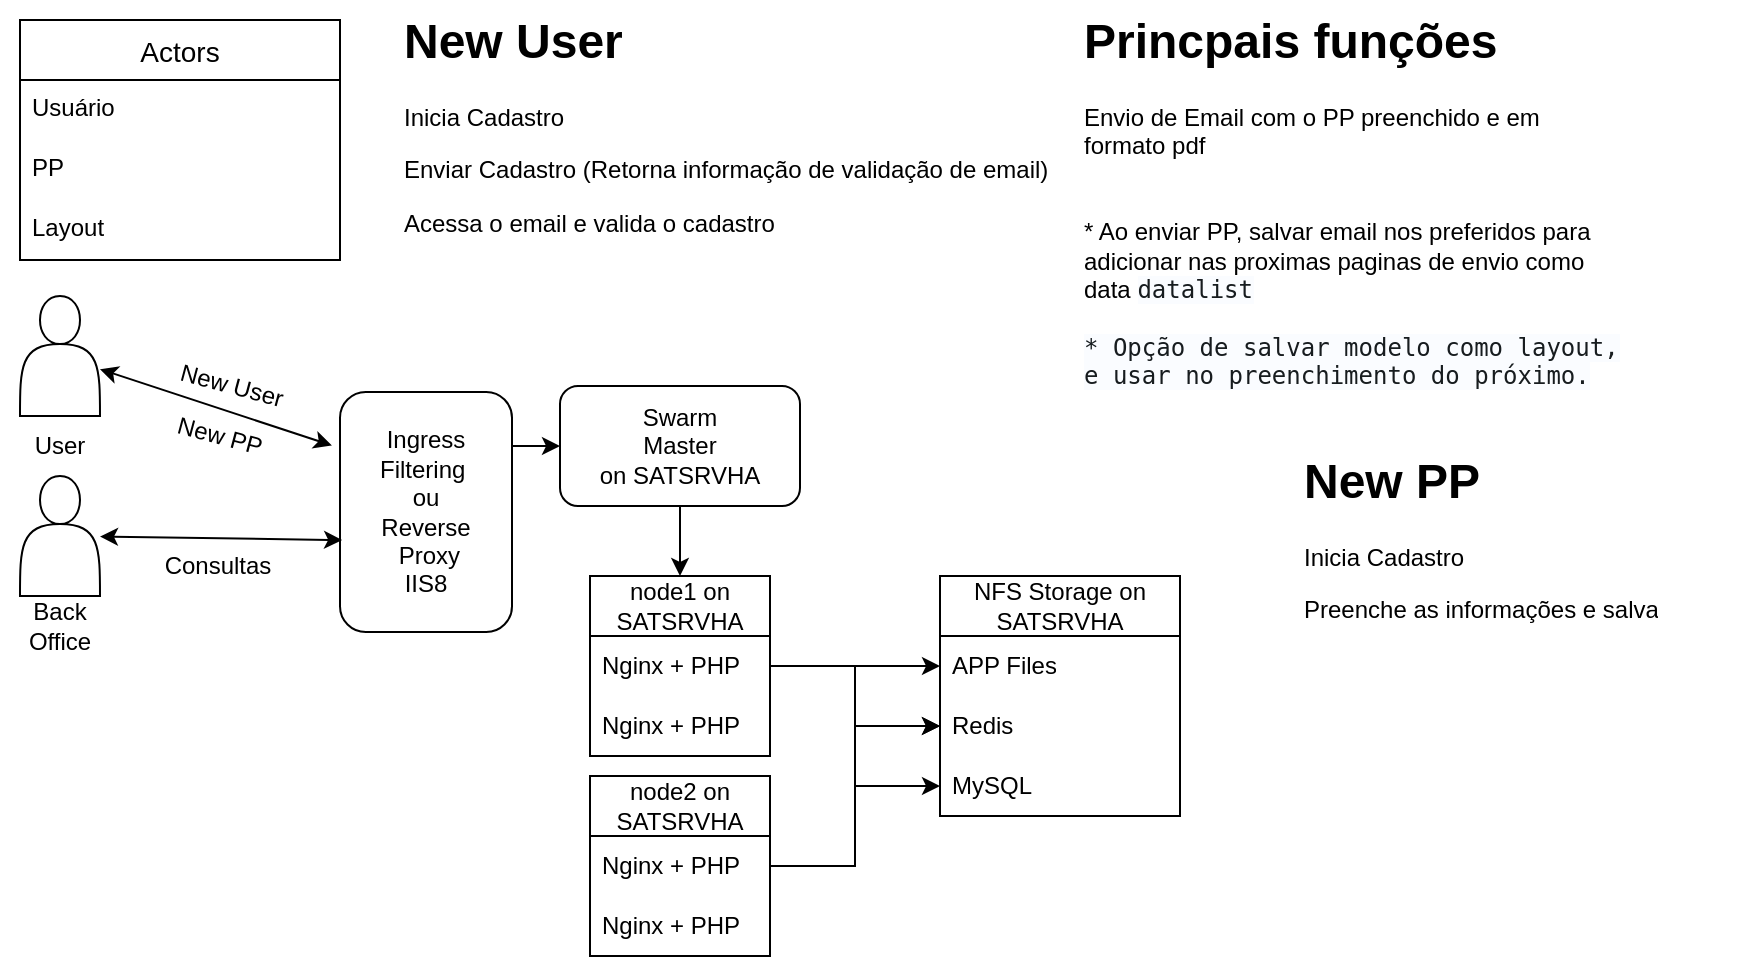 <mxfile version="26.0.10">
  <diagram name="Página-1" id="sRb1VMFzk7k9GQqIcpJP">
    <mxGraphModel dx="1195" dy="615" grid="1" gridSize="10" guides="1" tooltips="1" connect="1" arrows="1" fold="1" page="1" pageScale="1" pageWidth="827" pageHeight="1169" math="0" shadow="0">
      <root>
        <mxCell id="0" />
        <mxCell id="1" parent="0" />
        <mxCell id="Wn1Gz2yx4NgpHpHnQSWB-1" value="&lt;div&gt;Ingress Filtering&amp;nbsp;&lt;/div&gt;&lt;div&gt;ou&lt;/div&gt;&lt;div&gt;Reverse&lt;/div&gt;&lt;div&gt;&lt;span style=&quot;background-color: transparent; color: light-dark(rgb(0, 0, 0), rgb(255, 255, 255));&quot;&gt;&amp;nbsp;Proxy&lt;/span&gt;&lt;/div&gt;&lt;div&gt;&lt;span style=&quot;background-color: transparent; color: light-dark(rgb(0, 0, 0), rgb(255, 255, 255));&quot;&gt;IIS8&lt;/span&gt;&lt;/div&gt;" style="rounded=1;whiteSpace=wrap;html=1;" parent="1" vertex="1">
          <mxGeometry x="240" y="208" width="86" height="120" as="geometry" />
        </mxCell>
        <mxCell id="Wn1Gz2yx4NgpHpHnQSWB-8" style="rounded=0;orthogonalLoop=1;jettySize=auto;html=1;entryX=-0.047;entryY=0.223;entryDx=0;entryDy=0;entryPerimeter=0;startArrow=classic;startFill=1;" parent="1" source="Wn1Gz2yx4NgpHpHnQSWB-6" target="Wn1Gz2yx4NgpHpHnQSWB-1" edge="1">
          <mxGeometry relative="1" as="geometry" />
        </mxCell>
        <mxCell id="Wn1Gz2yx4NgpHpHnQSWB-10" value="New User" style="text;html=1;align=center;verticalAlign=middle;whiteSpace=wrap;rounded=0;rotation=15;" parent="1" vertex="1">
          <mxGeometry x="151.29" y="195" width="70" height="20" as="geometry" />
        </mxCell>
        <mxCell id="ARVa0btEPRFmbiTW9nYL-18" style="edgeStyle=orthogonalEdgeStyle;rounded=0;orthogonalLoop=1;jettySize=auto;html=1;entryX=0.5;entryY=0;entryDx=0;entryDy=0;" edge="1" parent="1" source="Wn1Gz2yx4NgpHpHnQSWB-64" target="ARVa0btEPRFmbiTW9nYL-1">
          <mxGeometry relative="1" as="geometry" />
        </mxCell>
        <mxCell id="Wn1Gz2yx4NgpHpHnQSWB-64" value="Swarm&lt;div&gt;Master&lt;/div&gt;&lt;div&gt;on SATSRVHA&lt;/div&gt;" style="rounded=1;whiteSpace=wrap;html=1;" parent="1" vertex="1">
          <mxGeometry x="350" y="205" width="120" height="60" as="geometry" />
        </mxCell>
        <mxCell id="Wn1Gz2yx4NgpHpHnQSWB-68" style="edgeStyle=orthogonalEdgeStyle;rounded=0;orthogonalLoop=1;jettySize=auto;html=1;entryX=1;entryY=0.225;entryDx=0;entryDy=0;entryPerimeter=0;startArrow=classic;startFill=1;endArrow=none;endFill=0;" parent="1" source="Wn1Gz2yx4NgpHpHnQSWB-64" target="Wn1Gz2yx4NgpHpHnQSWB-1" edge="1">
          <mxGeometry relative="1" as="geometry" />
        </mxCell>
        <mxCell id="upmeUNGwV4wzVVxZJevL-4" value="Actors" style="swimlane;fontStyle=0;childLayout=stackLayout;horizontal=1;startSize=30;horizontalStack=0;resizeParent=1;resizeParentMax=0;resizeLast=0;collapsible=1;marginBottom=0;align=center;fontSize=14;swimlaneLine=1;resizable=1;container=1;" parent="1" vertex="1">
          <mxGeometry x="80" y="22" width="160" height="120" as="geometry" />
        </mxCell>
        <mxCell id="upmeUNGwV4wzVVxZJevL-5" value="Usuário" style="text;strokeColor=none;fillColor=none;spacingLeft=4;spacingRight=4;overflow=hidden;rotatable=0;points=[[0,0.5],[1,0.5]];portConstraint=eastwest;fontSize=12;whiteSpace=wrap;html=1;" parent="upmeUNGwV4wzVVxZJevL-4" vertex="1">
          <mxGeometry y="30" width="160" height="30" as="geometry" />
        </mxCell>
        <mxCell id="upmeUNGwV4wzVVxZJevL-6" value="PP" style="text;strokeColor=none;fillColor=none;spacingLeft=4;spacingRight=4;overflow=hidden;rotatable=0;points=[[0,0.5],[1,0.5]];portConstraint=eastwest;fontSize=12;whiteSpace=wrap;html=1;" parent="upmeUNGwV4wzVVxZJevL-4" vertex="1">
          <mxGeometry y="60" width="160" height="30" as="geometry" />
        </mxCell>
        <mxCell id="upmeUNGwV4wzVVxZJevL-7" value="Layout" style="text;strokeColor=none;fillColor=none;spacingLeft=4;spacingRight=4;overflow=hidden;rotatable=0;points=[[0,0.5],[1,0.5]];portConstraint=eastwest;fontSize=12;whiteSpace=wrap;html=1;" parent="upmeUNGwV4wzVVxZJevL-4" vertex="1">
          <mxGeometry y="90" width="160" height="30" as="geometry" />
        </mxCell>
        <mxCell id="upmeUNGwV4wzVVxZJevL-9" style="rounded=0;orthogonalLoop=1;jettySize=auto;html=1;entryX=0.012;entryY=0.617;entryDx=0;entryDy=0;entryPerimeter=0;startArrow=classic;startFill=1;" parent="1" source="upmeUNGwV4wzVVxZJevL-1" target="Wn1Gz2yx4NgpHpHnQSWB-1" edge="1">
          <mxGeometry relative="1" as="geometry" />
        </mxCell>
        <mxCell id="upmeUNGwV4wzVVxZJevL-10" value="Consultas" style="text;html=1;align=center;verticalAlign=middle;whiteSpace=wrap;rounded=0;rotation=0;" parent="1" vertex="1">
          <mxGeometry x="133.22" y="283.44" width="92.42" height="23.12" as="geometry" />
        </mxCell>
        <mxCell id="upmeUNGwV4wzVVxZJevL-23" value="" style="group" parent="1" vertex="1" connectable="0">
          <mxGeometry x="70" y="250" width="60" height="90" as="geometry" />
        </mxCell>
        <mxCell id="upmeUNGwV4wzVVxZJevL-1" value="" style="shape=actor;whiteSpace=wrap;html=1;movable=1;resizable=1;rotatable=1;deletable=1;editable=1;locked=0;connectable=1;" parent="upmeUNGwV4wzVVxZJevL-23" vertex="1">
          <mxGeometry x="10" width="40" height="60" as="geometry" />
        </mxCell>
        <mxCell id="upmeUNGwV4wzVVxZJevL-2" value="Back Office" style="text;html=1;align=center;verticalAlign=middle;whiteSpace=wrap;rounded=0;movable=1;resizable=1;rotatable=1;deletable=1;editable=1;locked=0;connectable=1;" parent="upmeUNGwV4wzVVxZJevL-23" vertex="1">
          <mxGeometry y="60" width="60" height="30" as="geometry" />
        </mxCell>
        <mxCell id="upmeUNGwV4wzVVxZJevL-24" value="" style="group" parent="1" vertex="1" connectable="0">
          <mxGeometry x="70" y="160" width="60" height="90" as="geometry" />
        </mxCell>
        <mxCell id="Wn1Gz2yx4NgpHpHnQSWB-6" value="" style="shape=actor;whiteSpace=wrap;html=1;" parent="upmeUNGwV4wzVVxZJevL-24" vertex="1">
          <mxGeometry x="10" width="40" height="60" as="geometry" />
        </mxCell>
        <mxCell id="Wn1Gz2yx4NgpHpHnQSWB-7" value="User" style="text;html=1;align=center;verticalAlign=middle;whiteSpace=wrap;rounded=0;" parent="upmeUNGwV4wzVVxZJevL-24" vertex="1">
          <mxGeometry y="60" width="60" height="30" as="geometry" />
        </mxCell>
        <mxCell id="upmeUNGwV4wzVVxZJevL-35" value="New PP" style="text;html=1;align=center;verticalAlign=middle;whiteSpace=wrap;rounded=0;rotation=15;" parent="1" vertex="1">
          <mxGeometry x="137.58" y="220" width="83.71" height="20" as="geometry" />
        </mxCell>
        <mxCell id="CH-ot6qZyjlO4fEg6qcQ-2" value="&lt;h1 style=&quot;margin-top: 0px;&quot;&gt;New User&lt;/h1&gt;&lt;p&gt;Inicia Cadastro&lt;/p&gt;&lt;p&gt;Enviar Cadastro (Retorna informação de validação de email)&lt;/p&gt;&lt;p&gt;Acessa o email e valida o cadastro&lt;/p&gt;" style="text;html=1;whiteSpace=wrap;overflow=hidden;rounded=0;" parent="1" vertex="1">
          <mxGeometry x="270" y="12" width="340" height="130" as="geometry" />
        </mxCell>
        <mxCell id="CH-ot6qZyjlO4fEg6qcQ-3" value="&lt;h1 style=&quot;margin-top: 0px;&quot;&gt;New PP&lt;/h1&gt;&lt;p&gt;Inicia Cadastro&lt;/p&gt;&lt;p&gt;Preenche as informações e salva&lt;/p&gt;" style="text;html=1;whiteSpace=wrap;overflow=hidden;rounded=0;" parent="1" vertex="1">
          <mxGeometry x="720" y="232" width="220" height="108" as="geometry" />
        </mxCell>
        <mxCell id="CH-ot6qZyjlO4fEg6qcQ-4" value="&lt;h1 style=&quot;margin-top: 0px;&quot;&gt;Princpais funções&lt;/h1&gt;&lt;div&gt;Envio de Email com o PP preenchido e em formato pdf&amp;nbsp;&lt;/div&gt;&lt;div&gt;&lt;br&gt;&lt;/div&gt;&lt;div&gt;&lt;br&gt;&lt;/div&gt;&lt;div&gt;* Ao enviar PP, salvar email nos preferidos para adicionar nas proximas paginas de envio como data&amp;nbsp;&lt;span style=&quot;background-color: rgb(250, 252, 255); color: rgb(23, 28, 31); font-family: monospace; white-space-collapse: preserve;&quot;&gt;datalist&lt;/span&gt;&lt;/div&gt;&lt;div&gt;&lt;span style=&quot;background-color: rgb(250, 252, 255); color: rgb(23, 28, 31); font-family: monospace; white-space-collapse: preserve;&quot;&gt;&lt;br&gt;&lt;/span&gt;&lt;/div&gt;&lt;div&gt;&lt;span style=&quot;background-color: rgb(250, 252, 255); color: rgb(23, 28, 31); font-family: monospace; white-space-collapse: preserve;&quot;&gt;* Opção de salvar modelo como layout, e usar no preenchimento do próximo.&lt;/span&gt;&lt;/div&gt;" style="text;html=1;whiteSpace=wrap;overflow=hidden;rounded=0;" parent="1" vertex="1">
          <mxGeometry x="610" y="12" width="270" height="208" as="geometry" />
        </mxCell>
        <mxCell id="ARVa0btEPRFmbiTW9nYL-1" value="node1 on SATSRVHA" style="swimlane;fontStyle=0;childLayout=stackLayout;horizontal=1;startSize=30;horizontalStack=0;resizeParent=1;resizeParentMax=0;resizeLast=0;collapsible=1;marginBottom=0;whiteSpace=wrap;html=1;" vertex="1" parent="1">
          <mxGeometry x="365" y="300" width="90" height="90" as="geometry" />
        </mxCell>
        <mxCell id="ARVa0btEPRFmbiTW9nYL-2" value="Nginx + PHP" style="text;strokeColor=none;fillColor=none;align=left;verticalAlign=middle;spacingLeft=4;spacingRight=4;overflow=hidden;points=[[0,0.5],[1,0.5]];portConstraint=eastwest;rotatable=0;whiteSpace=wrap;html=1;" vertex="1" parent="ARVa0btEPRFmbiTW9nYL-1">
          <mxGeometry y="30" width="90" height="30" as="geometry" />
        </mxCell>
        <mxCell id="ARVa0btEPRFmbiTW9nYL-57" value="Nginx + PHP" style="text;strokeColor=none;fillColor=none;align=left;verticalAlign=middle;spacingLeft=4;spacingRight=4;overflow=hidden;points=[[0,0.5],[1,0.5]];portConstraint=eastwest;rotatable=0;whiteSpace=wrap;html=1;" vertex="1" parent="ARVa0btEPRFmbiTW9nYL-1">
          <mxGeometry y="60" width="90" height="30" as="geometry" />
        </mxCell>
        <mxCell id="ARVa0btEPRFmbiTW9nYL-10" value="NFS Storage on&lt;div&gt;SATSRVHA&lt;/div&gt;" style="swimlane;fontStyle=0;childLayout=stackLayout;horizontal=1;startSize=30;horizontalStack=0;resizeParent=1;resizeParentMax=0;resizeLast=0;collapsible=1;marginBottom=0;whiteSpace=wrap;html=1;" vertex="1" parent="1">
          <mxGeometry x="540" y="300" width="120" height="120" as="geometry" />
        </mxCell>
        <mxCell id="ARVa0btEPRFmbiTW9nYL-12" value="APP Files" style="text;strokeColor=none;fillColor=none;align=left;verticalAlign=middle;spacingLeft=4;spacingRight=4;overflow=hidden;points=[[0,0.5],[1,0.5]];portConstraint=eastwest;rotatable=0;whiteSpace=wrap;html=1;" vertex="1" parent="ARVa0btEPRFmbiTW9nYL-10">
          <mxGeometry y="30" width="120" height="30" as="geometry" />
        </mxCell>
        <mxCell id="ARVa0btEPRFmbiTW9nYL-13" value="Redis" style="text;strokeColor=none;fillColor=none;align=left;verticalAlign=middle;spacingLeft=4;spacingRight=4;overflow=hidden;points=[[0,0.5],[1,0.5]];portConstraint=eastwest;rotatable=0;whiteSpace=wrap;html=1;" vertex="1" parent="ARVa0btEPRFmbiTW9nYL-10">
          <mxGeometry y="60" width="120" height="30" as="geometry" />
        </mxCell>
        <mxCell id="ARVa0btEPRFmbiTW9nYL-44" value="MySQL" style="text;strokeColor=none;fillColor=none;align=left;verticalAlign=middle;spacingLeft=4;spacingRight=4;overflow=hidden;points=[[0,0.5],[1,0.5]];portConstraint=eastwest;rotatable=0;whiteSpace=wrap;html=1;" vertex="1" parent="ARVa0btEPRFmbiTW9nYL-10">
          <mxGeometry y="90" width="120" height="30" as="geometry" />
        </mxCell>
        <mxCell id="ARVa0btEPRFmbiTW9nYL-14" style="edgeStyle=orthogonalEdgeStyle;rounded=0;orthogonalLoop=1;jettySize=auto;html=1;exitX=1;exitY=0.5;exitDx=0;exitDy=0;entryX=0;entryY=0.5;entryDx=0;entryDy=0;startArrow=none;startFill=0;" edge="1" parent="1" source="ARVa0btEPRFmbiTW9nYL-2" target="ARVa0btEPRFmbiTW9nYL-12">
          <mxGeometry relative="1" as="geometry" />
        </mxCell>
        <mxCell id="ARVa0btEPRFmbiTW9nYL-45" style="edgeStyle=orthogonalEdgeStyle;rounded=0;orthogonalLoop=1;jettySize=auto;html=1;entryX=0;entryY=0.5;entryDx=0;entryDy=0;" edge="1" parent="1" source="ARVa0btEPRFmbiTW9nYL-2" target="ARVa0btEPRFmbiTW9nYL-13">
          <mxGeometry relative="1" as="geometry" />
        </mxCell>
        <mxCell id="ARVa0btEPRFmbiTW9nYL-46" style="edgeStyle=orthogonalEdgeStyle;rounded=0;orthogonalLoop=1;jettySize=auto;html=1;exitX=1;exitY=0.5;exitDx=0;exitDy=0;entryX=0;entryY=0.5;entryDx=0;entryDy=0;startArrow=none;startFill=0;" edge="1" parent="1" source="ARVa0btEPRFmbiTW9nYL-2" target="ARVa0btEPRFmbiTW9nYL-44">
          <mxGeometry relative="1" as="geometry" />
        </mxCell>
        <mxCell id="ARVa0btEPRFmbiTW9nYL-47" value="node2 on SATSRVHA" style="swimlane;fontStyle=0;childLayout=stackLayout;horizontal=1;startSize=30;horizontalStack=0;resizeParent=1;resizeParentMax=0;resizeLast=0;collapsible=1;marginBottom=0;whiteSpace=wrap;html=1;" vertex="1" parent="1">
          <mxGeometry x="365" y="400" width="90" height="90" as="geometry" />
        </mxCell>
        <mxCell id="ARVa0btEPRFmbiTW9nYL-48" value="Nginx + PHP" style="text;strokeColor=none;fillColor=none;align=left;verticalAlign=middle;spacingLeft=4;spacingRight=4;overflow=hidden;points=[[0,0.5],[1,0.5]];portConstraint=eastwest;rotatable=0;whiteSpace=wrap;html=1;" vertex="1" parent="ARVa0btEPRFmbiTW9nYL-47">
          <mxGeometry y="30" width="90" height="30" as="geometry" />
        </mxCell>
        <mxCell id="ARVa0btEPRFmbiTW9nYL-51" value="Nginx + PHP" style="text;strokeColor=none;fillColor=none;align=left;verticalAlign=middle;spacingLeft=4;spacingRight=4;overflow=hidden;points=[[0,0.5],[1,0.5]];portConstraint=eastwest;rotatable=0;whiteSpace=wrap;html=1;" vertex="1" parent="ARVa0btEPRFmbiTW9nYL-47">
          <mxGeometry y="60" width="90" height="30" as="geometry" />
        </mxCell>
        <mxCell id="ARVa0btEPRFmbiTW9nYL-58" style="edgeStyle=orthogonalEdgeStyle;rounded=0;orthogonalLoop=1;jettySize=auto;html=1;entryX=0;entryY=0.5;entryDx=0;entryDy=0;" edge="1" parent="1" source="ARVa0btEPRFmbiTW9nYL-48" target="ARVa0btEPRFmbiTW9nYL-13">
          <mxGeometry relative="1" as="geometry" />
        </mxCell>
      </root>
    </mxGraphModel>
  </diagram>
</mxfile>
